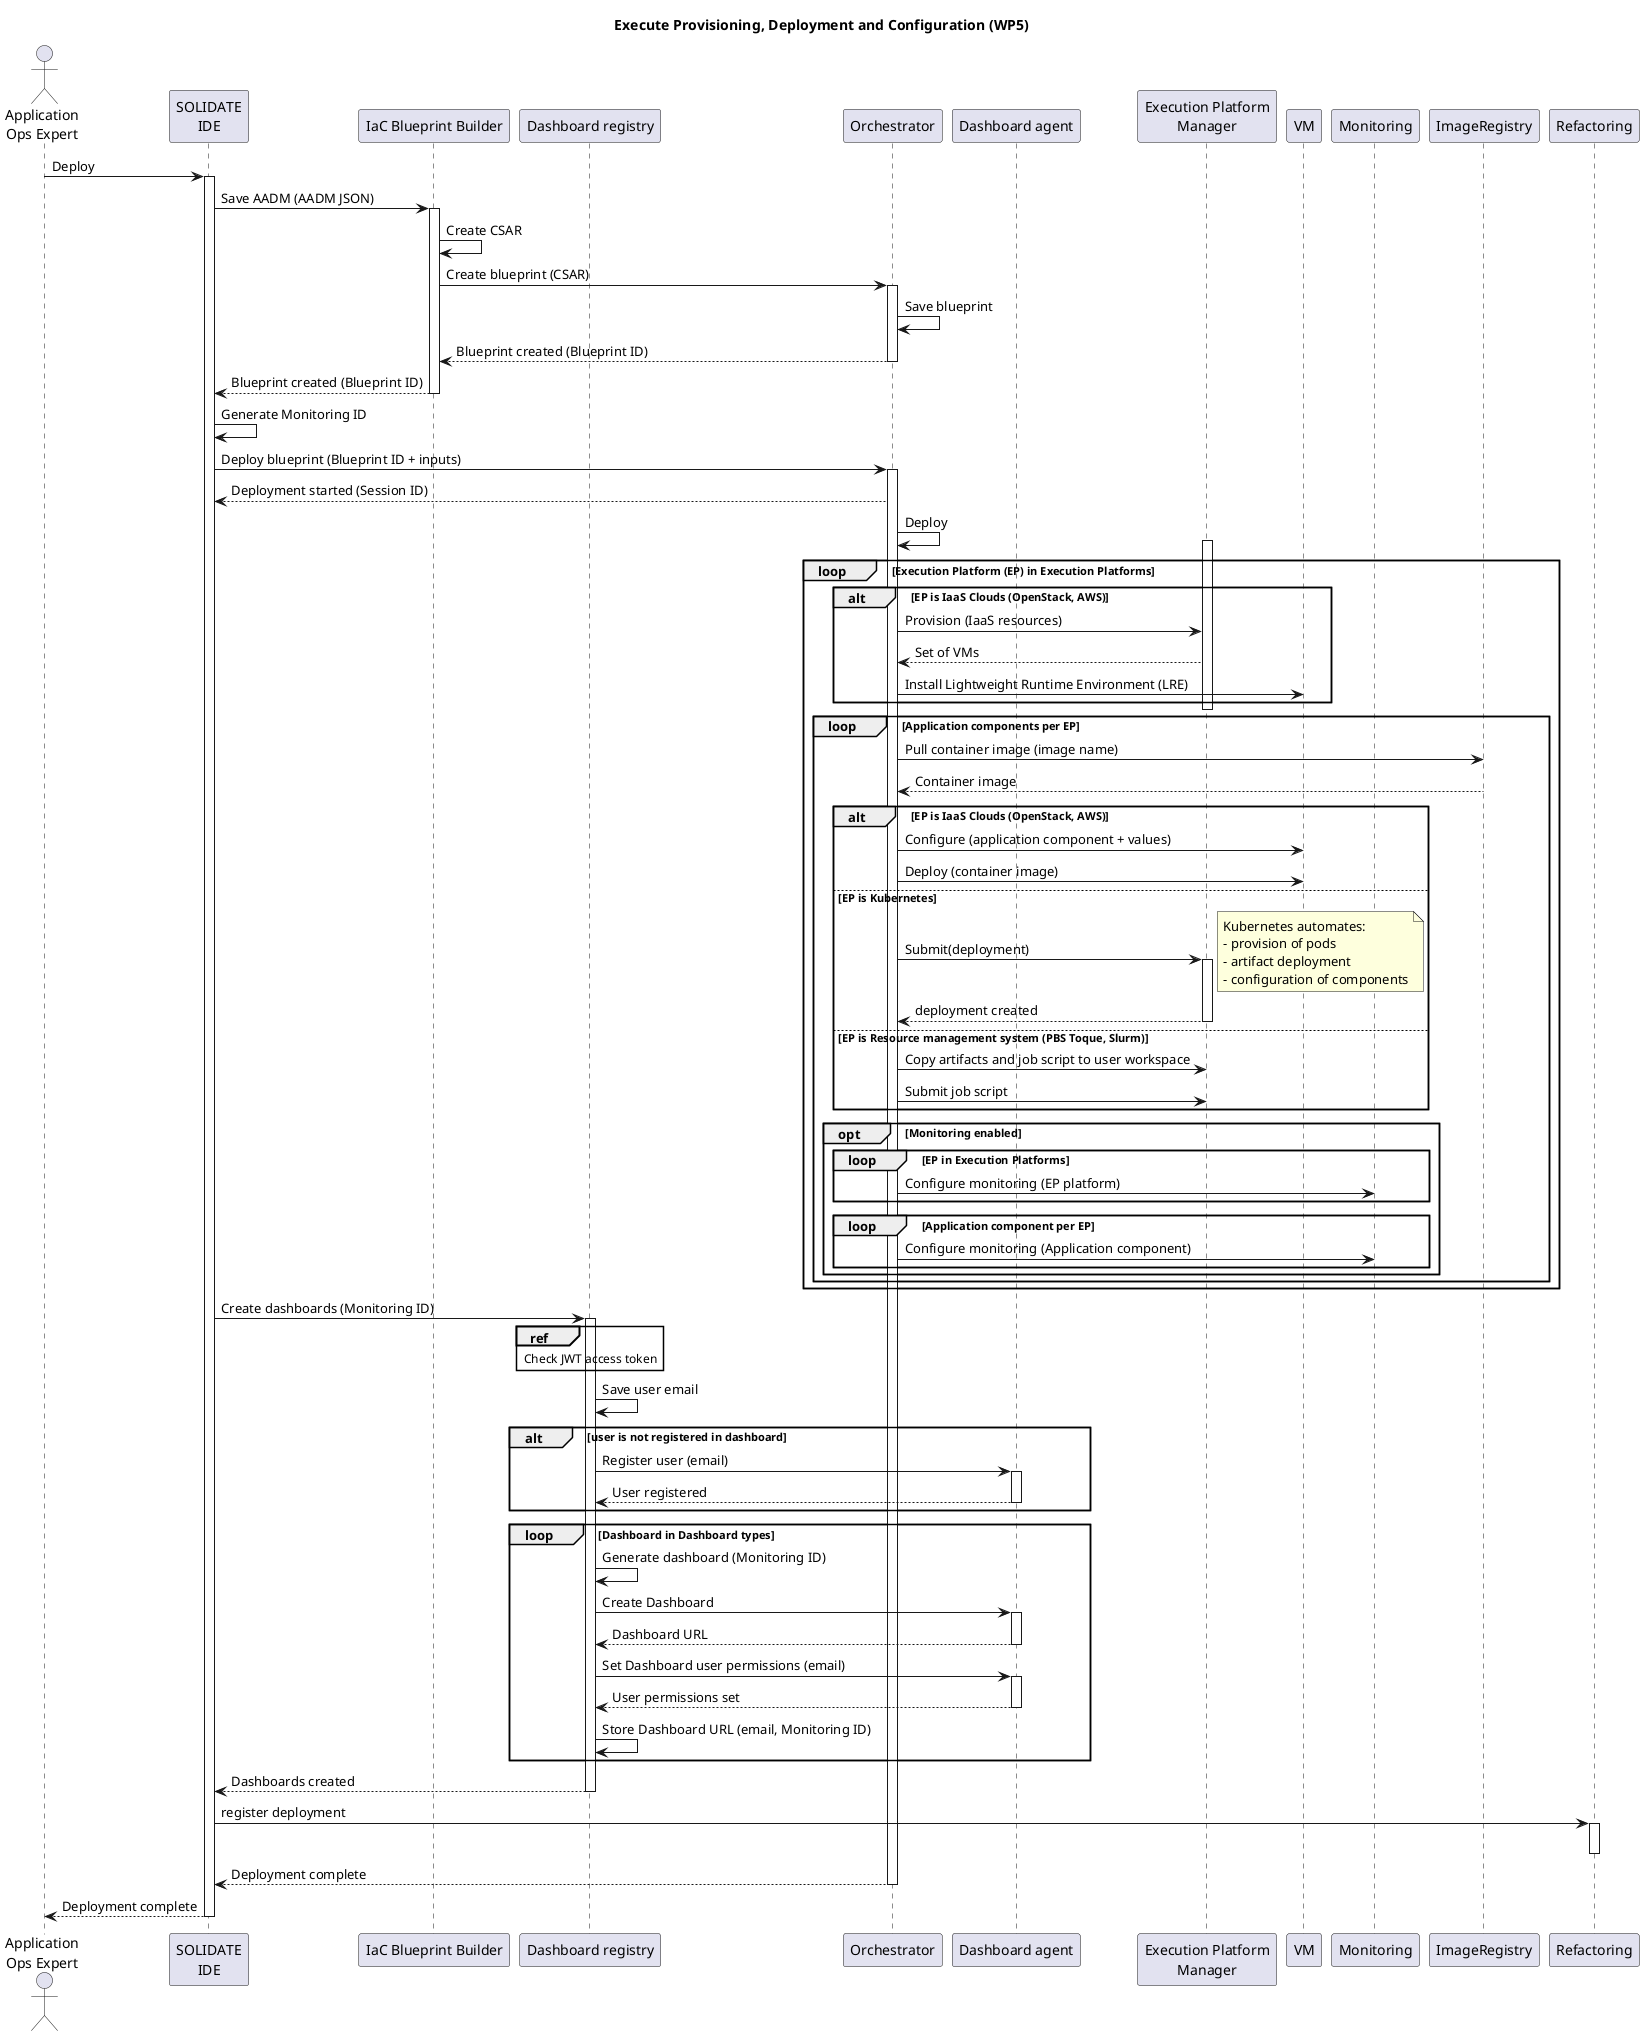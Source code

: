 @startuml

title Execute Provisioning, Deployment and Configuration (WP5)

actor "Application\nOps Expert" as ops
participant "SOLIDATE\nIDE" as ide
participant "IaC Blueprint Builder" as builder
participant "Dashboard registry" as registry
participant  Orchestrator as orch
participant "Dashboard agent" as dash
participant "Execution Platform\nManager" as res
participant "VM" as VM
participant "Monitoring" as mon
participant "ImageRegistry" as imagereg
participant "Refactoring" as refact

ops->ide: Deploy
activate ide
ide->builder: Save AADM (AADM JSON)
activate builder
builder->builder: Create CSAR
builder->orch: Create blueprint (CSAR)
activate orch
orch->orch: Save blueprint
orch-->builder: Blueprint created (Blueprint ID)
deactivate orch
builder-->ide: Blueprint created (Blueprint ID)
deactivate builder

ide -> ide: Generate Monitoring ID

ide->orch: Deploy blueprint (Blueprint ID + inputs)
activate orch
orch-->ide: Deployment started (Session ID)
orch->orch: Deploy

loop Execution Platform (EP) in Execution Platforms

  activate res
  alt EP is IaaS Clouds (OpenStack, AWS)
    orch->res: Provision (IaaS resources)
    res-->orch: Set of VMs
    orch->VM: Install Lightweight Runtime Environment (LRE)
  end
  deactivate res

  loop Application components per EP

    orch->imagereg: Pull container image (image name)
    imagereg-->orch: Container image

    alt EP is IaaS Clouds (OpenStack, AWS)
      orch->VM: Configure (application component + values)
      orch->VM: Deploy (container image)
    else EP is Kubernetes
      orch->res: Submit(deployment)
      activate res
        note right
          Kubernetes automates:
          - provision of pods
          - artifact deployment
          - configuration of components
        end note
        res-->orch: deployment created
      deactivate res

    else EP is Resource management system (PBS Toque, Slurm)
      orch->res: Copy artifacts and job script to user workspace
      orch->res: Submit job script
    end

    opt Monitoring enabled
      loop EP in Execution Platforms
      orch->mon: Configure monitoring (EP platform)
      end
      loop Application component per EP
      orch->mon: Configure monitoring (Application component)
      end
    end

  end
end

ide -> registry: Create dashboards (Monitoring ID)
activate registry
ref over registry: Check JWT access token
registry -> registry: Save user email

alt user is not registered in dashboard
	    registry -> dash: Register user (email)
	    activate dash
	    dash --> registry: User registered
	    deactivate dash
end

loop Dashboard in Dashboard types
	registry -> registry: Generate dashboard (Monitoring ID)
	registry -> dash: Create Dashboard
	activate dash
	dash --> registry: Dashboard URL
	deactivate dash
	registry -> dash: Set Dashboard user permissions (email)
	activate dash
	dash --> registry: User permissions set
	deactivate dash
	registry -> registry: Store Dashboard URL (email, Monitoring ID)

end
registry --> ide: Dashboards created
deactivate registry

ide->refact: register deployment
activate refact
deactivate refact

orch-->ide: Deployment complete
deactivate orch
ide-->ops: Deployment complete
deactivate ide


@enduml